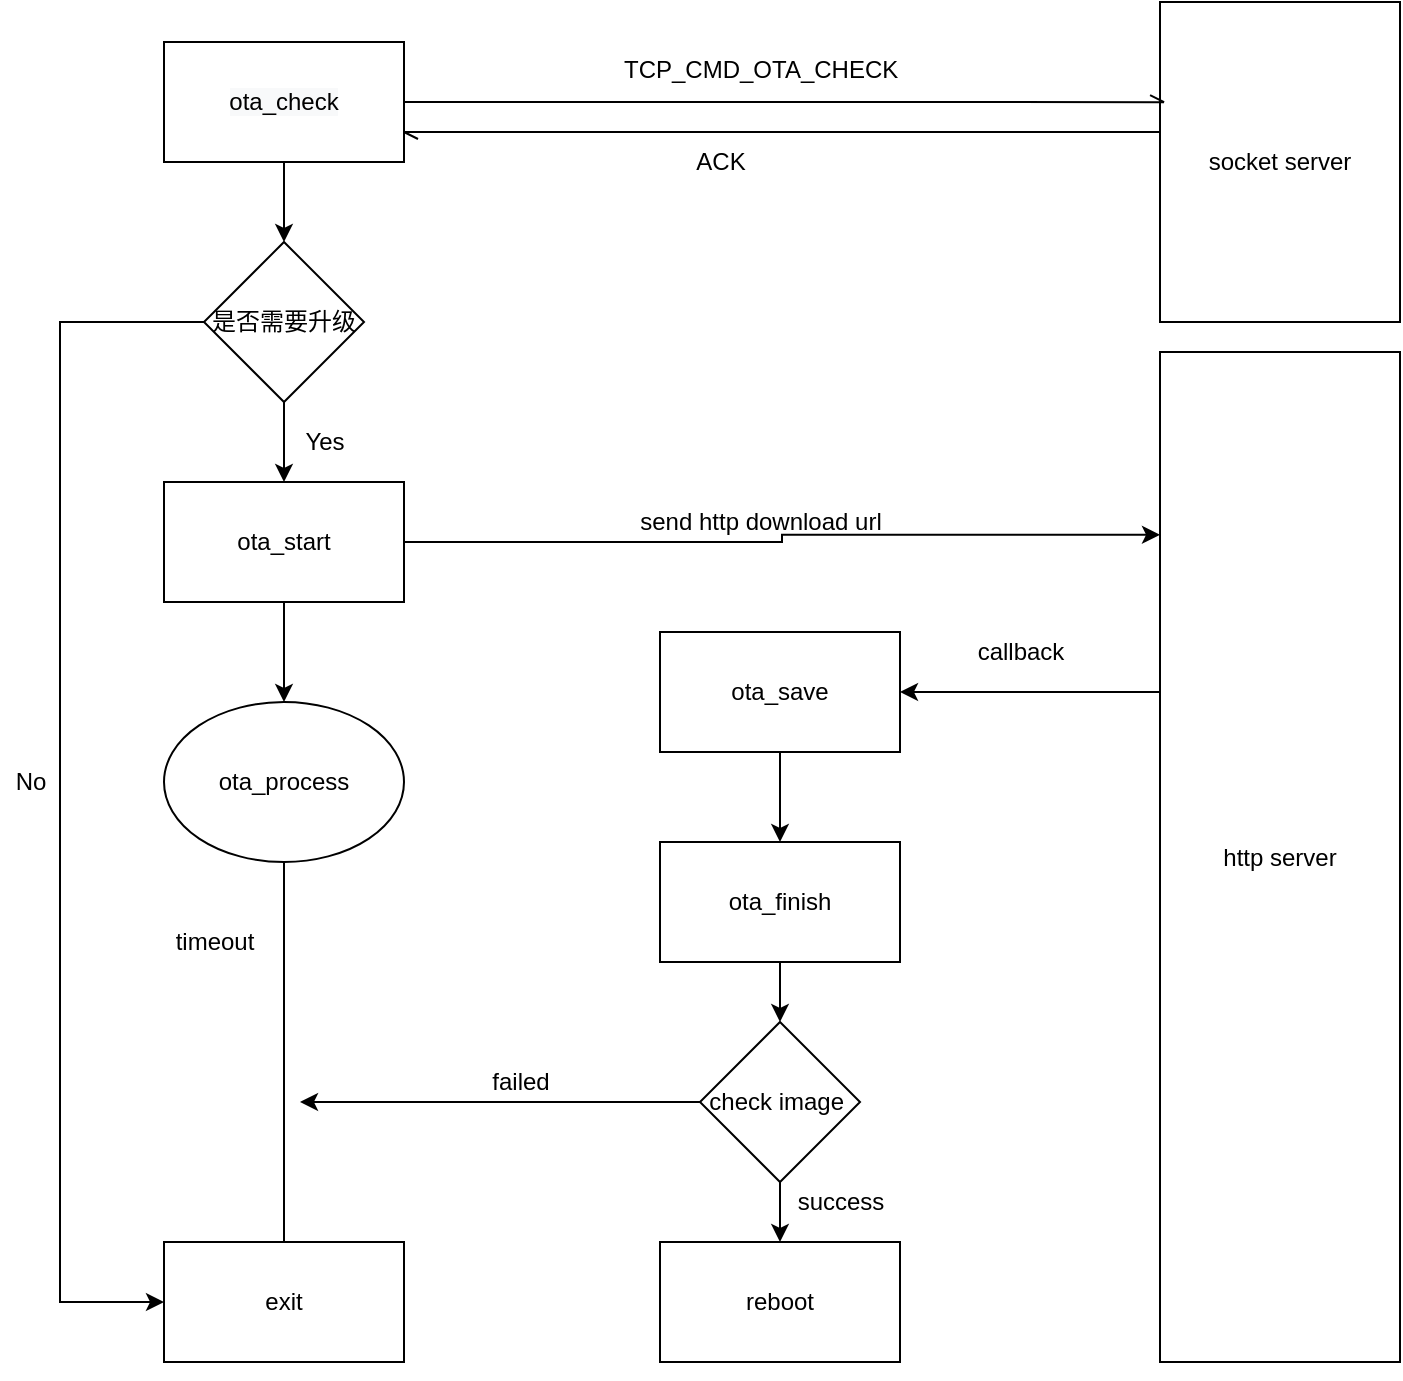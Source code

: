 <mxfile version="14.5.0" type="github">
  <diagram id="8lvCTjOtdvusVil_oy-N" name="Page-1">
    <mxGraphModel dx="1422" dy="734" grid="1" gridSize="10" guides="1" tooltips="1" connect="1" arrows="1" fold="1" page="1" pageScale="1" pageWidth="850" pageHeight="1100" math="0" shadow="0">
      <root>
        <mxCell id="0" />
        <mxCell id="1" parent="0" />
        <mxCell id="HF_NMyCPugI4MslvpjpV-14" style="edgeStyle=orthogonalEdgeStyle;rounded=0;orthogonalLoop=1;jettySize=auto;html=1;entryX=0;entryY=0.5;entryDx=0;entryDy=0;fontFamily=Helvetica;exitX=0;exitY=0.5;exitDx=0;exitDy=0;" parent="1" source="iPkUcIiX0NmyolPeF7yT-16" target="iPkUcIiX0NmyolPeF7yT-1" edge="1">
          <mxGeometry relative="1" as="geometry">
            <mxPoint x="102" y="140" as="sourcePoint" />
            <mxPoint x="90" y="150" as="targetPoint" />
            <Array as="points">
              <mxPoint x="50" y="240" />
              <mxPoint x="50" y="730" />
            </Array>
          </mxGeometry>
        </mxCell>
        <mxCell id="iPkUcIiX0NmyolPeF7yT-15" style="edgeStyle=orthogonalEdgeStyle;rounded=0;orthogonalLoop=1;jettySize=auto;html=1;entryX=1;entryY=0.75;entryDx=0;entryDy=0;endArrow=openAsync;endFill=0;" edge="1" parent="1" source="HF_NMyCPugI4MslvpjpV-7" target="iPkUcIiX0NmyolPeF7yT-12">
          <mxGeometry relative="1" as="geometry">
            <Array as="points">
              <mxPoint x="510" y="145" />
              <mxPoint x="510" y="145" />
            </Array>
          </mxGeometry>
        </mxCell>
        <mxCell id="HF_NMyCPugI4MslvpjpV-7" value="socket server" style="rounded=0;whiteSpace=wrap;html=1;fontFamily=Helvetica;" parent="1" vertex="1">
          <mxGeometry x="600" y="80" width="120" height="160" as="geometry" />
        </mxCell>
        <mxCell id="HF_NMyCPugI4MslvpjpV-27" style="edgeStyle=none;rounded=0;orthogonalLoop=1;jettySize=auto;html=1;entryX=0.5;entryY=1;entryDx=0;entryDy=0;fontFamily=Helvetica;" parent="1" source="HF_NMyCPugI4MslvpjpV-10" target="iPkUcIiX0NmyolPeF7yT-1" edge="1">
          <mxGeometry relative="1" as="geometry">
            <mxPoint x="18" y="192" as="targetPoint" />
          </mxGeometry>
        </mxCell>
        <mxCell id="HF_NMyCPugI4MslvpjpV-10" value="ota_process" style="ellipse;whiteSpace=wrap;html=1;fontFamily=Helvetica;" parent="1" vertex="1">
          <mxGeometry x="102" y="430" width="120" height="80" as="geometry" />
        </mxCell>
        <mxCell id="HF_NMyCPugI4MslvpjpV-17" value="TCP_CMD_OTA_CHECK" style="text;whiteSpace=wrap;html=1;fontFamily=Helvetica;" parent="1" vertex="1">
          <mxGeometry x="330" y="100" width="160" height="30" as="geometry" />
        </mxCell>
        <mxCell id="iPkUcIiX0NmyolPeF7yT-38" style="edgeStyle=orthogonalEdgeStyle;rounded=0;orthogonalLoop=1;jettySize=auto;html=1;entryX=1;entryY=0.5;entryDx=0;entryDy=0;endArrow=classic;endFill=1;" edge="1" parent="1" source="HF_NMyCPugI4MslvpjpV-21" target="HF_NMyCPugI4MslvpjpV-31">
          <mxGeometry relative="1" as="geometry">
            <Array as="points">
              <mxPoint x="570" y="425" />
              <mxPoint x="570" y="425" />
            </Array>
          </mxGeometry>
        </mxCell>
        <mxCell id="HF_NMyCPugI4MslvpjpV-21" value="http server" style="rounded=0;whiteSpace=wrap;html=1;fontFamily=Helvetica;" parent="1" vertex="1">
          <mxGeometry x="600" y="255" width="120" height="505" as="geometry" />
        </mxCell>
        <mxCell id="HF_NMyCPugI4MslvpjpV-26" value="callback" style="text;html=1;align=center;verticalAlign=middle;resizable=0;points=[];autosize=1;fontFamily=Helvetica;" parent="1" vertex="1">
          <mxGeometry x="500" y="395" width="60" height="20" as="geometry" />
        </mxCell>
        <mxCell id="HF_NMyCPugI4MslvpjpV-28" value="timeout" style="text;html=1;align=center;verticalAlign=middle;resizable=0;points=[];autosize=1;fontFamily=Helvetica;" parent="1" vertex="1">
          <mxGeometry x="102" y="540" width="50" height="20" as="geometry" />
        </mxCell>
        <mxCell id="iPkUcIiX0NmyolPeF7yT-21" style="edgeStyle=orthogonalEdgeStyle;rounded=0;orthogonalLoop=1;jettySize=auto;html=1;entryX=0.5;entryY=0;entryDx=0;entryDy=0;endArrow=classic;endFill=1;" edge="1" parent="1" source="HF_NMyCPugI4MslvpjpV-30" target="HF_NMyCPugI4MslvpjpV-10">
          <mxGeometry relative="1" as="geometry" />
        </mxCell>
        <mxCell id="iPkUcIiX0NmyolPeF7yT-36" style="edgeStyle=orthogonalEdgeStyle;rounded=0;orthogonalLoop=1;jettySize=auto;html=1;entryX=0;entryY=0.181;entryDx=0;entryDy=0;entryPerimeter=0;endArrow=classic;endFill=1;" edge="1" parent="1" source="HF_NMyCPugI4MslvpjpV-30" target="HF_NMyCPugI4MslvpjpV-21">
          <mxGeometry relative="1" as="geometry" />
        </mxCell>
        <mxCell id="HF_NMyCPugI4MslvpjpV-30" value="ota_start" style="rounded=0;whiteSpace=wrap;html=1;fontFamily=Helvetica;" parent="1" vertex="1">
          <mxGeometry x="102" y="320" width="120" height="60" as="geometry" />
        </mxCell>
        <mxCell id="iPkUcIiX0NmyolPeF7yT-23" style="edgeStyle=orthogonalEdgeStyle;rounded=0;orthogonalLoop=1;jettySize=auto;html=1;entryX=0.5;entryY=0;entryDx=0;entryDy=0;endArrow=classic;endFill=1;" edge="1" parent="1" source="HF_NMyCPugI4MslvpjpV-31" target="iPkUcIiX0NmyolPeF7yT-22">
          <mxGeometry relative="1" as="geometry" />
        </mxCell>
        <mxCell id="HF_NMyCPugI4MslvpjpV-31" value="ota_save" style="rounded=0;whiteSpace=wrap;html=1;fontFamily=Helvetica;" parent="1" vertex="1">
          <mxGeometry x="350" y="395" width="120" height="60" as="geometry" />
        </mxCell>
        <mxCell id="HF_NMyCPugI4MslvpjpV-38" value="send http download url" style="text;html=1;align=center;verticalAlign=middle;resizable=0;points=[];autosize=1;fontFamily=Helvetica;" parent="1" vertex="1">
          <mxGeometry x="330" y="330" width="140" height="20" as="geometry" />
        </mxCell>
        <mxCell id="iPkUcIiX0NmyolPeF7yT-1" value="&lt;span&gt;exit&lt;/span&gt;" style="rounded=0;whiteSpace=wrap;html=1;" vertex="1" parent="1">
          <mxGeometry x="102" y="700" width="120" height="60" as="geometry" />
        </mxCell>
        <mxCell id="iPkUcIiX0NmyolPeF7yT-3" value="No" style="text;html=1;align=center;verticalAlign=middle;resizable=0;points=[];autosize=1;" vertex="1" parent="1">
          <mxGeometry x="20" y="460" width="30" height="20" as="geometry" />
        </mxCell>
        <mxCell id="iPkUcIiX0NmyolPeF7yT-9" value="ACK" style="text;html=1;align=center;verticalAlign=middle;resizable=0;points=[];autosize=1;" vertex="1" parent="1">
          <mxGeometry x="360" y="150" width="40" height="20" as="geometry" />
        </mxCell>
        <mxCell id="iPkUcIiX0NmyolPeF7yT-14" style="edgeStyle=orthogonalEdgeStyle;rounded=0;orthogonalLoop=1;jettySize=auto;html=1;entryX=0.017;entryY=0.313;entryDx=0;entryDy=0;entryPerimeter=0;endArrow=openAsync;endFill=0;" edge="1" parent="1" source="iPkUcIiX0NmyolPeF7yT-12" target="HF_NMyCPugI4MslvpjpV-7">
          <mxGeometry relative="1" as="geometry" />
        </mxCell>
        <mxCell id="iPkUcIiX0NmyolPeF7yT-17" style="edgeStyle=orthogonalEdgeStyle;rounded=0;orthogonalLoop=1;jettySize=auto;html=1;entryX=0.5;entryY=0;entryDx=0;entryDy=0;endArrow=classic;endFill=1;" edge="1" parent="1" source="iPkUcIiX0NmyolPeF7yT-12" target="iPkUcIiX0NmyolPeF7yT-16">
          <mxGeometry relative="1" as="geometry" />
        </mxCell>
        <mxCell id="iPkUcIiX0NmyolPeF7yT-12" value="&#xa;&#xa;&lt;span style=&quot;color: rgb(0, 0, 0); font-family: helvetica; font-size: 12px; font-style: normal; font-weight: 400; letter-spacing: normal; text-align: center; text-indent: 0px; text-transform: none; word-spacing: 0px; background-color: rgb(248, 249, 250); display: inline; float: none;&quot;&gt;ota_check&lt;/span&gt;&#xa;&#xa;" style="rounded=0;whiteSpace=wrap;html=1;" vertex="1" parent="1">
          <mxGeometry x="102" y="100" width="120" height="60" as="geometry" />
        </mxCell>
        <mxCell id="iPkUcIiX0NmyolPeF7yT-20" style="edgeStyle=orthogonalEdgeStyle;rounded=0;orthogonalLoop=1;jettySize=auto;html=1;entryX=0.5;entryY=0;entryDx=0;entryDy=0;endArrow=classic;endFill=1;" edge="1" parent="1" source="iPkUcIiX0NmyolPeF7yT-16" target="HF_NMyCPugI4MslvpjpV-30">
          <mxGeometry relative="1" as="geometry" />
        </mxCell>
        <mxCell id="iPkUcIiX0NmyolPeF7yT-16" value="是否需要升级" style="rhombus;whiteSpace=wrap;html=1;" vertex="1" parent="1">
          <mxGeometry x="122" y="200" width="80" height="80" as="geometry" />
        </mxCell>
        <mxCell id="iPkUcIiX0NmyolPeF7yT-19" value="Yes" style="text;html=1;align=center;verticalAlign=middle;resizable=0;points=[];autosize=1;" vertex="1" parent="1">
          <mxGeometry x="162" y="290" width="40" height="20" as="geometry" />
        </mxCell>
        <mxCell id="iPkUcIiX0NmyolPeF7yT-32" style="edgeStyle=orthogonalEdgeStyle;rounded=0;orthogonalLoop=1;jettySize=auto;html=1;endArrow=classic;endFill=1;" edge="1" parent="1" source="iPkUcIiX0NmyolPeF7yT-22" target="iPkUcIiX0NmyolPeF7yT-30">
          <mxGeometry relative="1" as="geometry" />
        </mxCell>
        <mxCell id="iPkUcIiX0NmyolPeF7yT-22" value="ota_finish" style="rounded=0;whiteSpace=wrap;html=1;" vertex="1" parent="1">
          <mxGeometry x="350" y="500" width="120" height="60" as="geometry" />
        </mxCell>
        <mxCell id="iPkUcIiX0NmyolPeF7yT-25" value="failed" style="text;html=1;align=center;verticalAlign=middle;resizable=0;points=[];autosize=1;" vertex="1" parent="1">
          <mxGeometry x="260" y="610" width="40" height="20" as="geometry" />
        </mxCell>
        <mxCell id="iPkUcIiX0NmyolPeF7yT-26" value="reboot" style="rounded=0;whiteSpace=wrap;html=1;" vertex="1" parent="1">
          <mxGeometry x="350" y="700" width="120" height="60" as="geometry" />
        </mxCell>
        <mxCell id="iPkUcIiX0NmyolPeF7yT-31" style="edgeStyle=orthogonalEdgeStyle;rounded=0;orthogonalLoop=1;jettySize=auto;html=1;endArrow=classic;endFill=1;" edge="1" parent="1" source="iPkUcIiX0NmyolPeF7yT-30" target="iPkUcIiX0NmyolPeF7yT-26">
          <mxGeometry relative="1" as="geometry" />
        </mxCell>
        <mxCell id="iPkUcIiX0NmyolPeF7yT-34" style="edgeStyle=orthogonalEdgeStyle;rounded=0;orthogonalLoop=1;jettySize=auto;html=1;endArrow=classic;endFill=1;" edge="1" parent="1" source="iPkUcIiX0NmyolPeF7yT-30">
          <mxGeometry relative="1" as="geometry">
            <mxPoint x="170" y="630" as="targetPoint" />
          </mxGeometry>
        </mxCell>
        <mxCell id="iPkUcIiX0NmyolPeF7yT-30" value="check image&amp;nbsp;" style="rhombus;whiteSpace=wrap;html=1;" vertex="1" parent="1">
          <mxGeometry x="370" y="590" width="80" height="80" as="geometry" />
        </mxCell>
        <mxCell id="iPkUcIiX0NmyolPeF7yT-33" value="success" style="text;html=1;align=center;verticalAlign=middle;resizable=0;points=[];autosize=1;" vertex="1" parent="1">
          <mxGeometry x="410" y="670" width="60" height="20" as="geometry" />
        </mxCell>
      </root>
    </mxGraphModel>
  </diagram>
</mxfile>
